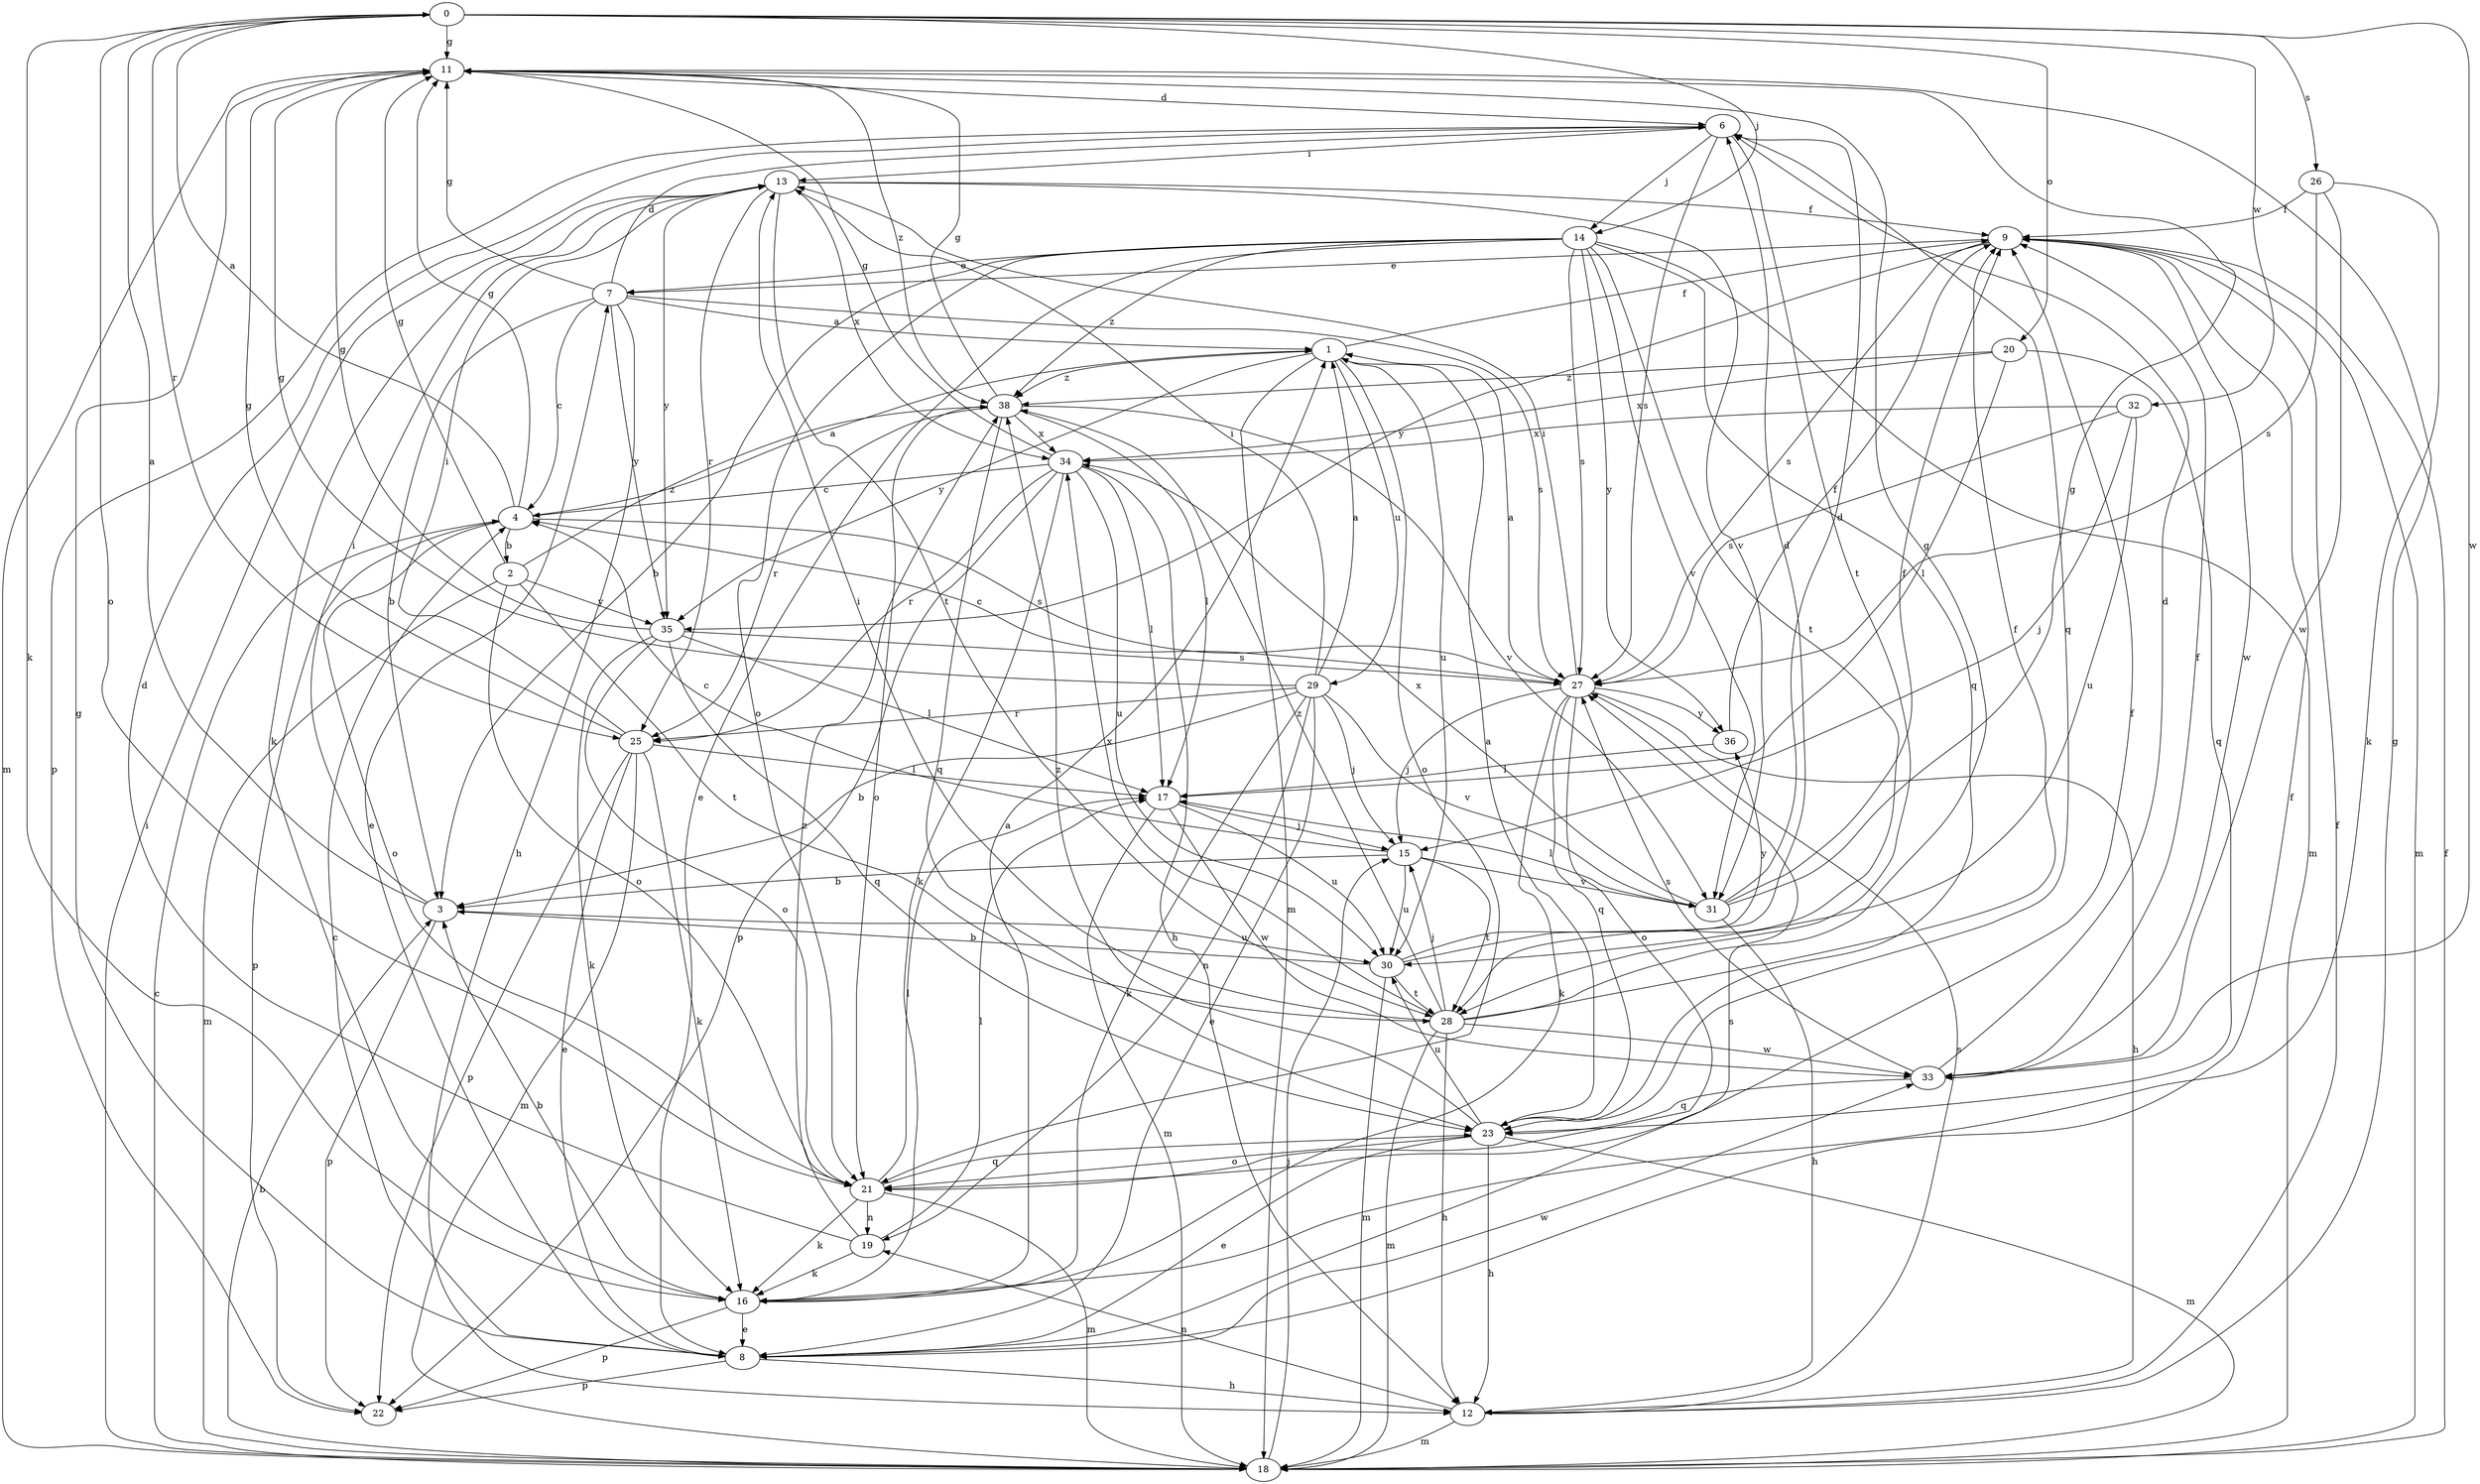 strict digraph  {
0;
1;
2;
3;
4;
6;
7;
8;
9;
11;
12;
13;
14;
15;
16;
17;
18;
19;
20;
21;
22;
23;
25;
26;
27;
28;
29;
30;
31;
32;
33;
34;
35;
36;
38;
0 -> 11  [label=g];
0 -> 14  [label=j];
0 -> 16  [label=k];
0 -> 20  [label=o];
0 -> 21  [label=o];
0 -> 25  [label=r];
0 -> 26  [label=s];
0 -> 32  [label=w];
0 -> 33  [label=w];
1 -> 9  [label=f];
1 -> 18  [label=m];
1 -> 21  [label=o];
1 -> 29  [label=u];
1 -> 30  [label=u];
1 -> 35  [label=y];
1 -> 38  [label=z];
2 -> 11  [label=g];
2 -> 18  [label=m];
2 -> 21  [label=o];
2 -> 28  [label=t];
2 -> 35  [label=y];
2 -> 38  [label=z];
3 -> 0  [label=a];
3 -> 13  [label=i];
3 -> 22  [label=p];
3 -> 30  [label=u];
4 -> 0  [label=a];
4 -> 1  [label=a];
4 -> 2  [label=b];
4 -> 11  [label=g];
4 -> 21  [label=o];
4 -> 22  [label=p];
4 -> 27  [label=s];
6 -> 13  [label=i];
6 -> 14  [label=j];
6 -> 22  [label=p];
6 -> 23  [label=q];
6 -> 27  [label=s];
6 -> 28  [label=t];
7 -> 1  [label=a];
7 -> 3  [label=b];
7 -> 4  [label=c];
7 -> 6  [label=d];
7 -> 11  [label=g];
7 -> 12  [label=h];
7 -> 27  [label=s];
7 -> 35  [label=y];
8 -> 4  [label=c];
8 -> 7  [label=e];
8 -> 9  [label=f];
8 -> 11  [label=g];
8 -> 12  [label=h];
8 -> 22  [label=p];
8 -> 27  [label=s];
8 -> 33  [label=w];
9 -> 7  [label=e];
9 -> 18  [label=m];
9 -> 27  [label=s];
9 -> 33  [label=w];
9 -> 35  [label=y];
11 -> 6  [label=d];
11 -> 18  [label=m];
11 -> 38  [label=z];
12 -> 9  [label=f];
12 -> 11  [label=g];
12 -> 18  [label=m];
12 -> 19  [label=n];
12 -> 27  [label=s];
13 -> 9  [label=f];
13 -> 16  [label=k];
13 -> 25  [label=r];
13 -> 28  [label=t];
13 -> 31  [label=v];
13 -> 34  [label=x];
13 -> 35  [label=y];
14 -> 3  [label=b];
14 -> 7  [label=e];
14 -> 8  [label=e];
14 -> 18  [label=m];
14 -> 21  [label=o];
14 -> 23  [label=q];
14 -> 27  [label=s];
14 -> 28  [label=t];
14 -> 31  [label=v];
14 -> 36  [label=y];
14 -> 38  [label=z];
15 -> 3  [label=b];
15 -> 4  [label=c];
15 -> 28  [label=t];
15 -> 30  [label=u];
15 -> 31  [label=v];
16 -> 1  [label=a];
16 -> 3  [label=b];
16 -> 8  [label=e];
16 -> 22  [label=p];
17 -> 15  [label=j];
17 -> 18  [label=m];
17 -> 30  [label=u];
17 -> 33  [label=w];
18 -> 3  [label=b];
18 -> 4  [label=c];
18 -> 9  [label=f];
18 -> 13  [label=i];
18 -> 15  [label=j];
19 -> 6  [label=d];
19 -> 16  [label=k];
19 -> 17  [label=l];
19 -> 38  [label=z];
20 -> 17  [label=l];
20 -> 23  [label=q];
20 -> 34  [label=x];
20 -> 38  [label=z];
21 -> 9  [label=f];
21 -> 16  [label=k];
21 -> 17  [label=l];
21 -> 18  [label=m];
21 -> 19  [label=n];
21 -> 23  [label=q];
23 -> 1  [label=a];
23 -> 8  [label=e];
23 -> 12  [label=h];
23 -> 18  [label=m];
23 -> 21  [label=o];
23 -> 30  [label=u];
23 -> 38  [label=z];
25 -> 8  [label=e];
25 -> 11  [label=g];
25 -> 13  [label=i];
25 -> 16  [label=k];
25 -> 17  [label=l];
25 -> 18  [label=m];
25 -> 22  [label=p];
26 -> 9  [label=f];
26 -> 16  [label=k];
26 -> 27  [label=s];
26 -> 33  [label=w];
27 -> 1  [label=a];
27 -> 4  [label=c];
27 -> 12  [label=h];
27 -> 13  [label=i];
27 -> 15  [label=j];
27 -> 16  [label=k];
27 -> 21  [label=o];
27 -> 23  [label=q];
27 -> 36  [label=y];
28 -> 9  [label=f];
28 -> 11  [label=g];
28 -> 12  [label=h];
28 -> 13  [label=i];
28 -> 15  [label=j];
28 -> 18  [label=m];
28 -> 33  [label=w];
28 -> 34  [label=x];
28 -> 38  [label=z];
29 -> 1  [label=a];
29 -> 3  [label=b];
29 -> 8  [label=e];
29 -> 11  [label=g];
29 -> 13  [label=i];
29 -> 15  [label=j];
29 -> 16  [label=k];
29 -> 19  [label=n];
29 -> 25  [label=r];
29 -> 31  [label=v];
30 -> 3  [label=b];
30 -> 6  [label=d];
30 -> 18  [label=m];
30 -> 28  [label=t];
30 -> 36  [label=y];
31 -> 6  [label=d];
31 -> 9  [label=f];
31 -> 11  [label=g];
31 -> 12  [label=h];
31 -> 17  [label=l];
31 -> 34  [label=x];
32 -> 15  [label=j];
32 -> 27  [label=s];
32 -> 30  [label=u];
32 -> 34  [label=x];
33 -> 6  [label=d];
33 -> 9  [label=f];
33 -> 23  [label=q];
33 -> 27  [label=s];
34 -> 4  [label=c];
34 -> 11  [label=g];
34 -> 12  [label=h];
34 -> 16  [label=k];
34 -> 17  [label=l];
34 -> 22  [label=p];
34 -> 25  [label=r];
34 -> 30  [label=u];
35 -> 11  [label=g];
35 -> 16  [label=k];
35 -> 17  [label=l];
35 -> 21  [label=o];
35 -> 23  [label=q];
35 -> 27  [label=s];
36 -> 9  [label=f];
36 -> 17  [label=l];
38 -> 11  [label=g];
38 -> 17  [label=l];
38 -> 21  [label=o];
38 -> 23  [label=q];
38 -> 25  [label=r];
38 -> 31  [label=v];
38 -> 34  [label=x];
}
